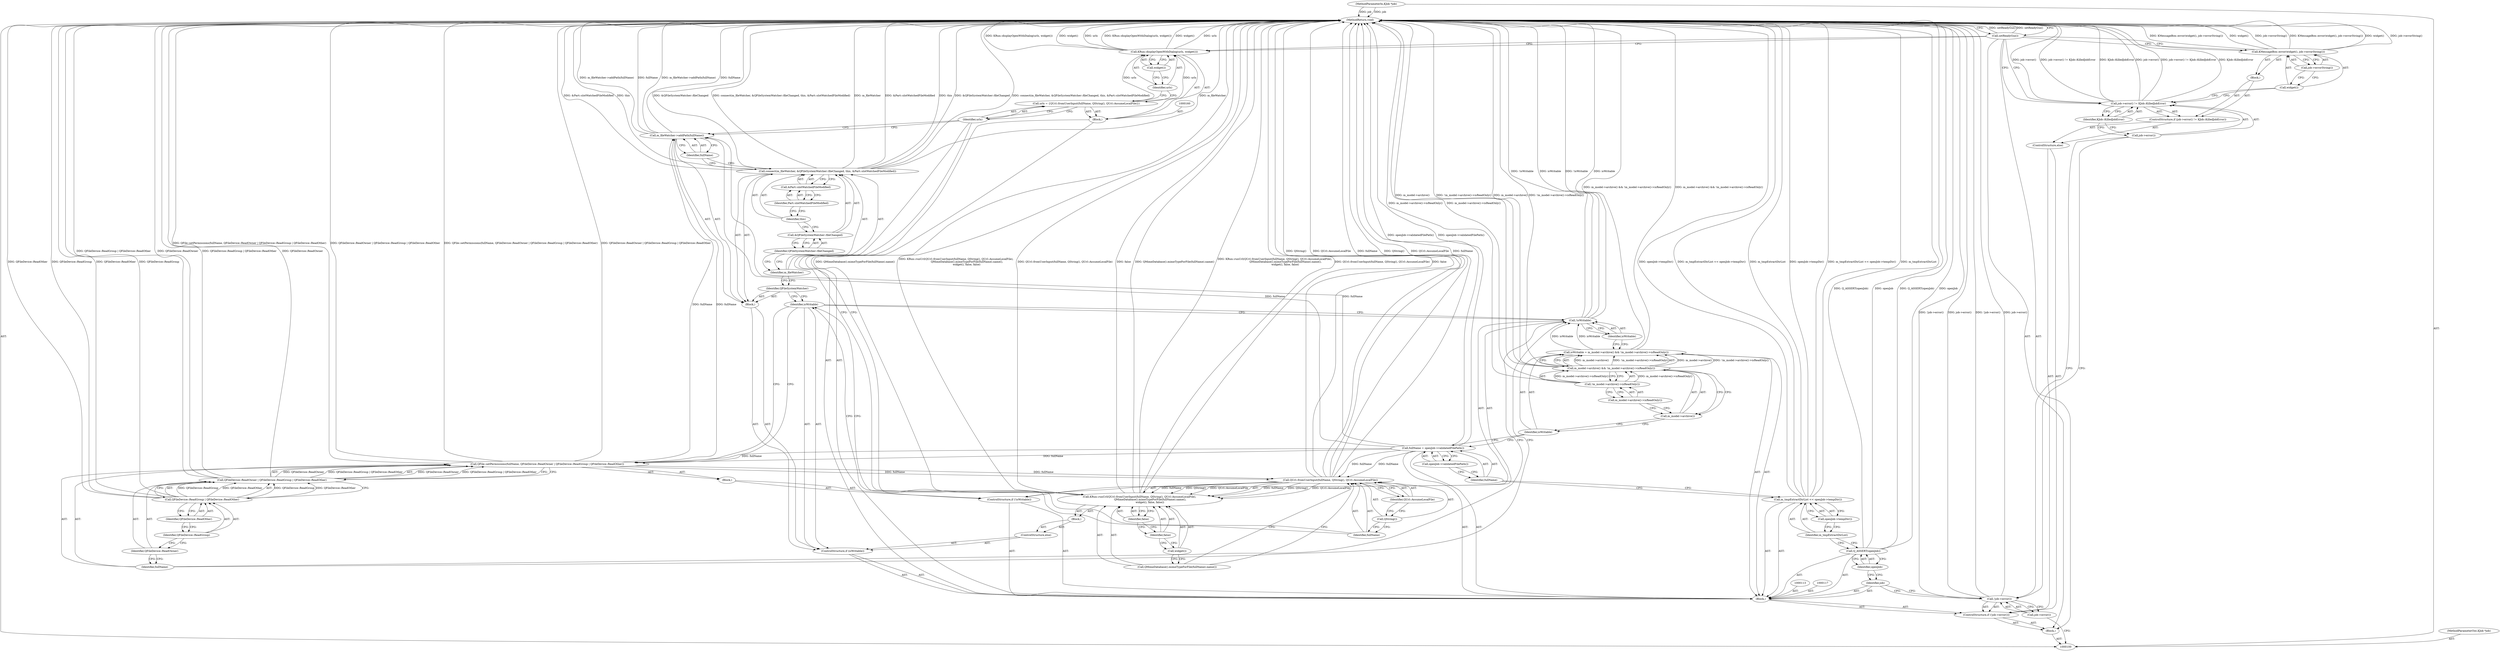 digraph "0_kde_82fdfd24d46966a117fa625b68784735a40f9065" {
"1000176" [label="(MethodReturn,void)"];
"1000101" [label="(MethodParameterIn,KJob *job)"];
"1000290" [label="(MethodParameterOut,KJob *job)"];
"1000114" [label="(Call,fullName = openJob->validatedFilePath())"];
"1000115" [label="(Identifier,fullName)"];
"1000116" [label="(Call,openJob->validatedFilePath())"];
"1000118" [label="(Call,isWritable = m_model->archive() && !m_model->archive()->isReadOnly())"];
"1000119" [label="(Identifier,isWritable)"];
"1000120" [label="(Call,m_model->archive() && !m_model->archive()->isReadOnly())"];
"1000121" [label="(Call,m_model->archive())"];
"1000122" [label="(Call,!m_model->archive()->isReadOnly())"];
"1000123" [label="(Call,m_model->archive()->isReadOnly())"];
"1000106" [label="(Block,)"];
"1000125" [label="(Call,!isWritable)"];
"1000126" [label="(Identifier,isWritable)"];
"1000127" [label="(Block,)"];
"1000124" [label="(ControlStructure,if (!isWritable))"];
"1000128" [label="(Call,QFile::setPermissions(fullName, QFileDevice::ReadOwner | QFileDevice::ReadGroup | QFileDevice::ReadOther))"];
"1000129" [label="(Identifier,fullName)"];
"1000130" [label="(Call,QFileDevice::ReadOwner | QFileDevice::ReadGroup | QFileDevice::ReadOther)"];
"1000131" [label="(Identifier,QFileDevice::ReadOwner)"];
"1000132" [label="(Call,QFileDevice::ReadGroup | QFileDevice::ReadOther)"];
"1000133" [label="(Identifier,QFileDevice::ReadGroup)"];
"1000134" [label="(Identifier,QFileDevice::ReadOther)"];
"1000136" [label="(Identifier,isWritable)"];
"1000137" [label="(Block,)"];
"1000135" [label="(ControlStructure,if (isWritable))"];
"1000138" [label="(Identifier,QFileSystemWatcher)"];
"1000102" [label="(Block,)"];
"1000139" [label="(Call,connect(m_fileWatcher, &QFileSystemWatcher::fileChanged, this, &Part::slotWatchedFileModified))"];
"1000140" [label="(Identifier,m_fileWatcher)"];
"1000141" [label="(Call,&QFileSystemWatcher::fileChanged)"];
"1000142" [label="(Identifier,QFileSystemWatcher::fileChanged)"];
"1000143" [label="(Identifier,this)"];
"1000144" [label="(Call,&Part::slotWatchedFileModified)"];
"1000145" [label="(Identifier,Part::slotWatchedFileModified)"];
"1000146" [label="(Call,m_fileWatcher->addPath(fullName))"];
"1000147" [label="(Identifier,fullName)"];
"1000159" [label="(Block,)"];
"1000161" [label="(Call,urls = {QUrl::fromUserInput(fullName, QString(), QUrl::AssumeLocalFile)})"];
"1000162" [label="(Identifier,urls)"];
"1000163" [label="(Call,KRun::displayOpenWithDialog(urls, widget()))"];
"1000164" [label="(Identifier,urls)"];
"1000165" [label="(Call,widget())"];
"1000148" [label="(ControlStructure,else)"];
"1000149" [label="(Block,)"];
"1000150" [label="(Call,KRun::runUrl(QUrl::fromUserInput(fullName, QString(), QUrl::AssumeLocalFile),\n                          QMimeDatabase().mimeTypeForFile(fullName).name(),\n                         widget(), false, false))"];
"1000151" [label="(Call,QUrl::fromUserInput(fullName, QString(), QUrl::AssumeLocalFile))"];
"1000152" [label="(Identifier,fullName)"];
"1000153" [label="(Call,QString())"];
"1000154" [label="(Identifier,QUrl::AssumeLocalFile)"];
"1000155" [label="(Call,QMimeDatabase().mimeTypeForFile(fullName).name())"];
"1000103" [label="(ControlStructure,if (!job->error()))"];
"1000104" [label="(Call,!job->error())"];
"1000105" [label="(Call,job->error())"];
"1000156" [label="(Call,widget())"];
"1000157" [label="(Identifier,false)"];
"1000158" [label="(Identifier,false)"];
"1000167" [label="(ControlStructure,if (job->error() != KJob::KilledJobError))"];
"1000168" [label="(Call,job->error() != KJob::KilledJobError)"];
"1000169" [label="(Call,job->error())"];
"1000170" [label="(Identifier,KJob::KilledJobError)"];
"1000171" [label="(Block,)"];
"1000166" [label="(ControlStructure,else)"];
"1000173" [label="(Call,widget())"];
"1000174" [label="(Call,job->errorString())"];
"1000172" [label="(Call,KMessageBox::error(widget(), job->errorString()))"];
"1000175" [label="(Call,setReadyGui())"];
"1000107" [label="(Identifier,job)"];
"1000109" [label="(Identifier,openJob)"];
"1000108" [label="(Call,Q_ASSERT(openJob))"];
"1000112" [label="(Call,openJob->tempDir())"];
"1000110" [label="(Call,m_tmpExtractDirList << openJob->tempDir())"];
"1000111" [label="(Identifier,m_tmpExtractDirList)"];
"1000176" -> "1000100"  [label="AST: "];
"1000176" -> "1000175"  [label="CFG: "];
"1000172" -> "1000176"  [label="DDG: KMessageBox::error(widget(), job->errorString())"];
"1000172" -> "1000176"  [label="DDG: widget()"];
"1000172" -> "1000176"  [label="DDG: job->errorString()"];
"1000125" -> "1000176"  [label="DDG: !isWritable"];
"1000125" -> "1000176"  [label="DDG: isWritable"];
"1000108" -> "1000176"  [label="DDG: Q_ASSERT(openJob)"];
"1000108" -> "1000176"  [label="DDG: openJob"];
"1000150" -> "1000176"  [label="DDG: QUrl::fromUserInput(fullName, QString(), QUrl::AssumeLocalFile)"];
"1000150" -> "1000176"  [label="DDG: false"];
"1000150" -> "1000176"  [label="DDG: QMimeDatabase().mimeTypeForFile(fullName).name()"];
"1000150" -> "1000176"  [label="DDG: KRun::runUrl(QUrl::fromUserInput(fullName, QString(), QUrl::AssumeLocalFile),\n                          QMimeDatabase().mimeTypeForFile(fullName).name(),\n                         widget(), false, false)"];
"1000168" -> "1000176"  [label="DDG: job->error()"];
"1000168" -> "1000176"  [label="DDG: job->error() != KJob::KilledJobError"];
"1000168" -> "1000176"  [label="DDG: KJob::KilledJobError"];
"1000104" -> "1000176"  [label="DDG: !job->error()"];
"1000104" -> "1000176"  [label="DDG: job->error()"];
"1000120" -> "1000176"  [label="DDG: m_model->archive()"];
"1000120" -> "1000176"  [label="DDG: !m_model->archive()->isReadOnly()"];
"1000151" -> "1000176"  [label="DDG: QString()"];
"1000151" -> "1000176"  [label="DDG: QUrl::AssumeLocalFile"];
"1000151" -> "1000176"  [label="DDG: fullName"];
"1000128" -> "1000176"  [label="DDG: QFile::setPermissions(fullName, QFileDevice::ReadOwner | QFileDevice::ReadGroup | QFileDevice::ReadOther)"];
"1000128" -> "1000176"  [label="DDG: QFileDevice::ReadOwner | QFileDevice::ReadGroup | QFileDevice::ReadOther"];
"1000163" -> "1000176"  [label="DDG: urls"];
"1000163" -> "1000176"  [label="DDG: KRun::displayOpenWithDialog(urls, widget())"];
"1000163" -> "1000176"  [label="DDG: widget()"];
"1000122" -> "1000176"  [label="DDG: m_model->archive()->isReadOnly()"];
"1000130" -> "1000176"  [label="DDG: QFileDevice::ReadGroup | QFileDevice::ReadOther"];
"1000130" -> "1000176"  [label="DDG: QFileDevice::ReadOwner"];
"1000139" -> "1000176"  [label="DDG: &QFileSystemWatcher::fileChanged"];
"1000139" -> "1000176"  [label="DDG: connect(m_fileWatcher, &QFileSystemWatcher::fileChanged, this, &Part::slotWatchedFileModified)"];
"1000139" -> "1000176"  [label="DDG: m_fileWatcher"];
"1000139" -> "1000176"  [label="DDG: &Part::slotWatchedFileModified"];
"1000139" -> "1000176"  [label="DDG: this"];
"1000132" -> "1000176"  [label="DDG: QFileDevice::ReadOther"];
"1000132" -> "1000176"  [label="DDG: QFileDevice::ReadGroup"];
"1000110" -> "1000176"  [label="DDG: openJob->tempDir()"];
"1000110" -> "1000176"  [label="DDG: m_tmpExtractDirList << openJob->tempDir()"];
"1000110" -> "1000176"  [label="DDG: m_tmpExtractDirList"];
"1000101" -> "1000176"  [label="DDG: job"];
"1000118" -> "1000176"  [label="DDG: m_model->archive() && !m_model->archive()->isReadOnly()"];
"1000146" -> "1000176"  [label="DDG: m_fileWatcher->addPath(fullName)"];
"1000146" -> "1000176"  [label="DDG: fullName"];
"1000114" -> "1000176"  [label="DDG: openJob->validatedFilePath()"];
"1000175" -> "1000176"  [label="DDG: setReadyGui()"];
"1000101" -> "1000100"  [label="AST: "];
"1000101" -> "1000176"  [label="DDG: job"];
"1000290" -> "1000100"  [label="AST: "];
"1000114" -> "1000106"  [label="AST: "];
"1000114" -> "1000116"  [label="CFG: "];
"1000115" -> "1000114"  [label="AST: "];
"1000116" -> "1000114"  [label="AST: "];
"1000119" -> "1000114"  [label="CFG: "];
"1000114" -> "1000176"  [label="DDG: openJob->validatedFilePath()"];
"1000114" -> "1000128"  [label="DDG: fullName"];
"1000114" -> "1000146"  [label="DDG: fullName"];
"1000114" -> "1000151"  [label="DDG: fullName"];
"1000115" -> "1000114"  [label="AST: "];
"1000115" -> "1000110"  [label="CFG: "];
"1000116" -> "1000115"  [label="CFG: "];
"1000116" -> "1000114"  [label="AST: "];
"1000116" -> "1000115"  [label="CFG: "];
"1000114" -> "1000116"  [label="CFG: "];
"1000118" -> "1000106"  [label="AST: "];
"1000118" -> "1000120"  [label="CFG: "];
"1000119" -> "1000118"  [label="AST: "];
"1000120" -> "1000118"  [label="AST: "];
"1000126" -> "1000118"  [label="CFG: "];
"1000118" -> "1000176"  [label="DDG: m_model->archive() && !m_model->archive()->isReadOnly()"];
"1000120" -> "1000118"  [label="DDG: m_model->archive()"];
"1000120" -> "1000118"  [label="DDG: !m_model->archive()->isReadOnly()"];
"1000118" -> "1000125"  [label="DDG: isWritable"];
"1000119" -> "1000118"  [label="AST: "];
"1000119" -> "1000114"  [label="CFG: "];
"1000121" -> "1000119"  [label="CFG: "];
"1000120" -> "1000118"  [label="AST: "];
"1000120" -> "1000121"  [label="CFG: "];
"1000120" -> "1000122"  [label="CFG: "];
"1000121" -> "1000120"  [label="AST: "];
"1000122" -> "1000120"  [label="AST: "];
"1000118" -> "1000120"  [label="CFG: "];
"1000120" -> "1000176"  [label="DDG: m_model->archive()"];
"1000120" -> "1000176"  [label="DDG: !m_model->archive()->isReadOnly()"];
"1000120" -> "1000118"  [label="DDG: m_model->archive()"];
"1000120" -> "1000118"  [label="DDG: !m_model->archive()->isReadOnly()"];
"1000122" -> "1000120"  [label="DDG: m_model->archive()->isReadOnly()"];
"1000121" -> "1000120"  [label="AST: "];
"1000121" -> "1000119"  [label="CFG: "];
"1000123" -> "1000121"  [label="CFG: "];
"1000120" -> "1000121"  [label="CFG: "];
"1000122" -> "1000120"  [label="AST: "];
"1000122" -> "1000123"  [label="CFG: "];
"1000123" -> "1000122"  [label="AST: "];
"1000120" -> "1000122"  [label="CFG: "];
"1000122" -> "1000176"  [label="DDG: m_model->archive()->isReadOnly()"];
"1000122" -> "1000120"  [label="DDG: m_model->archive()->isReadOnly()"];
"1000123" -> "1000122"  [label="AST: "];
"1000123" -> "1000121"  [label="CFG: "];
"1000122" -> "1000123"  [label="CFG: "];
"1000106" -> "1000103"  [label="AST: "];
"1000107" -> "1000106"  [label="AST: "];
"1000108" -> "1000106"  [label="AST: "];
"1000110" -> "1000106"  [label="AST: "];
"1000113" -> "1000106"  [label="AST: "];
"1000114" -> "1000106"  [label="AST: "];
"1000117" -> "1000106"  [label="AST: "];
"1000118" -> "1000106"  [label="AST: "];
"1000124" -> "1000106"  [label="AST: "];
"1000135" -> "1000106"  [label="AST: "];
"1000159" -> "1000106"  [label="AST: "];
"1000125" -> "1000124"  [label="AST: "];
"1000125" -> "1000126"  [label="CFG: "];
"1000126" -> "1000125"  [label="AST: "];
"1000129" -> "1000125"  [label="CFG: "];
"1000136" -> "1000125"  [label="CFG: "];
"1000125" -> "1000176"  [label="DDG: !isWritable"];
"1000125" -> "1000176"  [label="DDG: isWritable"];
"1000118" -> "1000125"  [label="DDG: isWritable"];
"1000126" -> "1000125"  [label="AST: "];
"1000126" -> "1000118"  [label="CFG: "];
"1000125" -> "1000126"  [label="CFG: "];
"1000127" -> "1000124"  [label="AST: "];
"1000128" -> "1000127"  [label="AST: "];
"1000124" -> "1000106"  [label="AST: "];
"1000125" -> "1000124"  [label="AST: "];
"1000127" -> "1000124"  [label="AST: "];
"1000128" -> "1000127"  [label="AST: "];
"1000128" -> "1000130"  [label="CFG: "];
"1000129" -> "1000128"  [label="AST: "];
"1000130" -> "1000128"  [label="AST: "];
"1000136" -> "1000128"  [label="CFG: "];
"1000128" -> "1000176"  [label="DDG: QFile::setPermissions(fullName, QFileDevice::ReadOwner | QFileDevice::ReadGroup | QFileDevice::ReadOther)"];
"1000128" -> "1000176"  [label="DDG: QFileDevice::ReadOwner | QFileDevice::ReadGroup | QFileDevice::ReadOther"];
"1000114" -> "1000128"  [label="DDG: fullName"];
"1000130" -> "1000128"  [label="DDG: QFileDevice::ReadOwner"];
"1000130" -> "1000128"  [label="DDG: QFileDevice::ReadGroup | QFileDevice::ReadOther"];
"1000128" -> "1000146"  [label="DDG: fullName"];
"1000128" -> "1000151"  [label="DDG: fullName"];
"1000129" -> "1000128"  [label="AST: "];
"1000129" -> "1000125"  [label="CFG: "];
"1000131" -> "1000129"  [label="CFG: "];
"1000130" -> "1000128"  [label="AST: "];
"1000130" -> "1000132"  [label="CFG: "];
"1000131" -> "1000130"  [label="AST: "];
"1000132" -> "1000130"  [label="AST: "];
"1000128" -> "1000130"  [label="CFG: "];
"1000130" -> "1000176"  [label="DDG: QFileDevice::ReadGroup | QFileDevice::ReadOther"];
"1000130" -> "1000176"  [label="DDG: QFileDevice::ReadOwner"];
"1000130" -> "1000128"  [label="DDG: QFileDevice::ReadOwner"];
"1000130" -> "1000128"  [label="DDG: QFileDevice::ReadGroup | QFileDevice::ReadOther"];
"1000132" -> "1000130"  [label="DDG: QFileDevice::ReadGroup"];
"1000132" -> "1000130"  [label="DDG: QFileDevice::ReadOther"];
"1000131" -> "1000130"  [label="AST: "];
"1000131" -> "1000129"  [label="CFG: "];
"1000133" -> "1000131"  [label="CFG: "];
"1000132" -> "1000130"  [label="AST: "];
"1000132" -> "1000134"  [label="CFG: "];
"1000133" -> "1000132"  [label="AST: "];
"1000134" -> "1000132"  [label="AST: "];
"1000130" -> "1000132"  [label="CFG: "];
"1000132" -> "1000176"  [label="DDG: QFileDevice::ReadOther"];
"1000132" -> "1000176"  [label="DDG: QFileDevice::ReadGroup"];
"1000132" -> "1000130"  [label="DDG: QFileDevice::ReadGroup"];
"1000132" -> "1000130"  [label="DDG: QFileDevice::ReadOther"];
"1000133" -> "1000132"  [label="AST: "];
"1000133" -> "1000131"  [label="CFG: "];
"1000134" -> "1000133"  [label="CFG: "];
"1000134" -> "1000132"  [label="AST: "];
"1000134" -> "1000133"  [label="CFG: "];
"1000132" -> "1000134"  [label="CFG: "];
"1000136" -> "1000135"  [label="AST: "];
"1000136" -> "1000128"  [label="CFG: "];
"1000136" -> "1000125"  [label="CFG: "];
"1000138" -> "1000136"  [label="CFG: "];
"1000152" -> "1000136"  [label="CFG: "];
"1000137" -> "1000135"  [label="AST: "];
"1000138" -> "1000137"  [label="AST: "];
"1000139" -> "1000137"  [label="AST: "];
"1000146" -> "1000137"  [label="AST: "];
"1000135" -> "1000106"  [label="AST: "];
"1000136" -> "1000135"  [label="AST: "];
"1000137" -> "1000135"  [label="AST: "];
"1000148" -> "1000135"  [label="AST: "];
"1000138" -> "1000137"  [label="AST: "];
"1000138" -> "1000136"  [label="CFG: "];
"1000140" -> "1000138"  [label="CFG: "];
"1000102" -> "1000100"  [label="AST: "];
"1000103" -> "1000102"  [label="AST: "];
"1000175" -> "1000102"  [label="AST: "];
"1000139" -> "1000137"  [label="AST: "];
"1000139" -> "1000144"  [label="CFG: "];
"1000140" -> "1000139"  [label="AST: "];
"1000141" -> "1000139"  [label="AST: "];
"1000143" -> "1000139"  [label="AST: "];
"1000144" -> "1000139"  [label="AST: "];
"1000147" -> "1000139"  [label="CFG: "];
"1000139" -> "1000176"  [label="DDG: &QFileSystemWatcher::fileChanged"];
"1000139" -> "1000176"  [label="DDG: connect(m_fileWatcher, &QFileSystemWatcher::fileChanged, this, &Part::slotWatchedFileModified)"];
"1000139" -> "1000176"  [label="DDG: m_fileWatcher"];
"1000139" -> "1000176"  [label="DDG: &Part::slotWatchedFileModified"];
"1000139" -> "1000176"  [label="DDG: this"];
"1000140" -> "1000139"  [label="AST: "];
"1000140" -> "1000138"  [label="CFG: "];
"1000142" -> "1000140"  [label="CFG: "];
"1000141" -> "1000139"  [label="AST: "];
"1000141" -> "1000142"  [label="CFG: "];
"1000142" -> "1000141"  [label="AST: "];
"1000143" -> "1000141"  [label="CFG: "];
"1000142" -> "1000141"  [label="AST: "];
"1000142" -> "1000140"  [label="CFG: "];
"1000141" -> "1000142"  [label="CFG: "];
"1000143" -> "1000139"  [label="AST: "];
"1000143" -> "1000141"  [label="CFG: "];
"1000145" -> "1000143"  [label="CFG: "];
"1000144" -> "1000139"  [label="AST: "];
"1000144" -> "1000145"  [label="CFG: "];
"1000145" -> "1000144"  [label="AST: "];
"1000139" -> "1000144"  [label="CFG: "];
"1000145" -> "1000144"  [label="AST: "];
"1000145" -> "1000143"  [label="CFG: "];
"1000144" -> "1000145"  [label="CFG: "];
"1000146" -> "1000137"  [label="AST: "];
"1000146" -> "1000147"  [label="CFG: "];
"1000147" -> "1000146"  [label="AST: "];
"1000162" -> "1000146"  [label="CFG: "];
"1000146" -> "1000176"  [label="DDG: m_fileWatcher->addPath(fullName)"];
"1000146" -> "1000176"  [label="DDG: fullName"];
"1000128" -> "1000146"  [label="DDG: fullName"];
"1000114" -> "1000146"  [label="DDG: fullName"];
"1000147" -> "1000146"  [label="AST: "];
"1000147" -> "1000139"  [label="CFG: "];
"1000146" -> "1000147"  [label="CFG: "];
"1000159" -> "1000106"  [label="AST: "];
"1000160" -> "1000159"  [label="AST: "];
"1000161" -> "1000159"  [label="AST: "];
"1000163" -> "1000159"  [label="AST: "];
"1000161" -> "1000159"  [label="AST: "];
"1000161" -> "1000162"  [label="CFG: "];
"1000162" -> "1000161"  [label="AST: "];
"1000164" -> "1000161"  [label="CFG: "];
"1000161" -> "1000163"  [label="DDG: urls"];
"1000162" -> "1000161"  [label="AST: "];
"1000162" -> "1000146"  [label="CFG: "];
"1000162" -> "1000150"  [label="CFG: "];
"1000161" -> "1000162"  [label="CFG: "];
"1000163" -> "1000159"  [label="AST: "];
"1000163" -> "1000165"  [label="CFG: "];
"1000164" -> "1000163"  [label="AST: "];
"1000165" -> "1000163"  [label="AST: "];
"1000175" -> "1000163"  [label="CFG: "];
"1000163" -> "1000176"  [label="DDG: urls"];
"1000163" -> "1000176"  [label="DDG: KRun::displayOpenWithDialog(urls, widget())"];
"1000163" -> "1000176"  [label="DDG: widget()"];
"1000161" -> "1000163"  [label="DDG: urls"];
"1000164" -> "1000163"  [label="AST: "];
"1000164" -> "1000161"  [label="CFG: "];
"1000165" -> "1000164"  [label="CFG: "];
"1000165" -> "1000163"  [label="AST: "];
"1000165" -> "1000164"  [label="CFG: "];
"1000163" -> "1000165"  [label="CFG: "];
"1000148" -> "1000135"  [label="AST: "];
"1000149" -> "1000148"  [label="AST: "];
"1000149" -> "1000148"  [label="AST: "];
"1000150" -> "1000149"  [label="AST: "];
"1000150" -> "1000149"  [label="AST: "];
"1000150" -> "1000158"  [label="CFG: "];
"1000151" -> "1000150"  [label="AST: "];
"1000155" -> "1000150"  [label="AST: "];
"1000156" -> "1000150"  [label="AST: "];
"1000157" -> "1000150"  [label="AST: "];
"1000158" -> "1000150"  [label="AST: "];
"1000162" -> "1000150"  [label="CFG: "];
"1000150" -> "1000176"  [label="DDG: QUrl::fromUserInput(fullName, QString(), QUrl::AssumeLocalFile)"];
"1000150" -> "1000176"  [label="DDG: false"];
"1000150" -> "1000176"  [label="DDG: QMimeDatabase().mimeTypeForFile(fullName).name()"];
"1000150" -> "1000176"  [label="DDG: KRun::runUrl(QUrl::fromUserInput(fullName, QString(), QUrl::AssumeLocalFile),\n                          QMimeDatabase().mimeTypeForFile(fullName).name(),\n                         widget(), false, false)"];
"1000151" -> "1000150"  [label="DDG: fullName"];
"1000151" -> "1000150"  [label="DDG: QString()"];
"1000151" -> "1000150"  [label="DDG: QUrl::AssumeLocalFile"];
"1000151" -> "1000150"  [label="AST: "];
"1000151" -> "1000154"  [label="CFG: "];
"1000152" -> "1000151"  [label="AST: "];
"1000153" -> "1000151"  [label="AST: "];
"1000154" -> "1000151"  [label="AST: "];
"1000155" -> "1000151"  [label="CFG: "];
"1000151" -> "1000176"  [label="DDG: QString()"];
"1000151" -> "1000176"  [label="DDG: QUrl::AssumeLocalFile"];
"1000151" -> "1000176"  [label="DDG: fullName"];
"1000151" -> "1000150"  [label="DDG: fullName"];
"1000151" -> "1000150"  [label="DDG: QString()"];
"1000151" -> "1000150"  [label="DDG: QUrl::AssumeLocalFile"];
"1000128" -> "1000151"  [label="DDG: fullName"];
"1000114" -> "1000151"  [label="DDG: fullName"];
"1000152" -> "1000151"  [label="AST: "];
"1000152" -> "1000136"  [label="CFG: "];
"1000153" -> "1000152"  [label="CFG: "];
"1000153" -> "1000151"  [label="AST: "];
"1000153" -> "1000152"  [label="CFG: "];
"1000154" -> "1000153"  [label="CFG: "];
"1000154" -> "1000151"  [label="AST: "];
"1000154" -> "1000153"  [label="CFG: "];
"1000151" -> "1000154"  [label="CFG: "];
"1000155" -> "1000150"  [label="AST: "];
"1000155" -> "1000151"  [label="CFG: "];
"1000156" -> "1000155"  [label="CFG: "];
"1000103" -> "1000102"  [label="AST: "];
"1000104" -> "1000103"  [label="AST: "];
"1000106" -> "1000103"  [label="AST: "];
"1000166" -> "1000103"  [label="AST: "];
"1000104" -> "1000103"  [label="AST: "];
"1000104" -> "1000105"  [label="CFG: "];
"1000105" -> "1000104"  [label="AST: "];
"1000107" -> "1000104"  [label="CFG: "];
"1000169" -> "1000104"  [label="CFG: "];
"1000104" -> "1000176"  [label="DDG: !job->error()"];
"1000104" -> "1000176"  [label="DDG: job->error()"];
"1000105" -> "1000104"  [label="AST: "];
"1000105" -> "1000100"  [label="CFG: "];
"1000104" -> "1000105"  [label="CFG: "];
"1000156" -> "1000150"  [label="AST: "];
"1000156" -> "1000155"  [label="CFG: "];
"1000157" -> "1000156"  [label="CFG: "];
"1000157" -> "1000150"  [label="AST: "];
"1000157" -> "1000156"  [label="CFG: "];
"1000158" -> "1000157"  [label="CFG: "];
"1000158" -> "1000150"  [label="AST: "];
"1000158" -> "1000157"  [label="CFG: "];
"1000150" -> "1000158"  [label="CFG: "];
"1000167" -> "1000166"  [label="AST: "];
"1000168" -> "1000167"  [label="AST: "];
"1000171" -> "1000167"  [label="AST: "];
"1000168" -> "1000167"  [label="AST: "];
"1000168" -> "1000170"  [label="CFG: "];
"1000169" -> "1000168"  [label="AST: "];
"1000170" -> "1000168"  [label="AST: "];
"1000173" -> "1000168"  [label="CFG: "];
"1000175" -> "1000168"  [label="CFG: "];
"1000168" -> "1000176"  [label="DDG: job->error()"];
"1000168" -> "1000176"  [label="DDG: job->error() != KJob::KilledJobError"];
"1000168" -> "1000176"  [label="DDG: KJob::KilledJobError"];
"1000169" -> "1000168"  [label="AST: "];
"1000169" -> "1000104"  [label="CFG: "];
"1000170" -> "1000169"  [label="CFG: "];
"1000170" -> "1000168"  [label="AST: "];
"1000170" -> "1000169"  [label="CFG: "];
"1000168" -> "1000170"  [label="CFG: "];
"1000171" -> "1000167"  [label="AST: "];
"1000172" -> "1000171"  [label="AST: "];
"1000166" -> "1000103"  [label="AST: "];
"1000167" -> "1000166"  [label="AST: "];
"1000173" -> "1000172"  [label="AST: "];
"1000173" -> "1000168"  [label="CFG: "];
"1000174" -> "1000173"  [label="CFG: "];
"1000174" -> "1000172"  [label="AST: "];
"1000174" -> "1000173"  [label="CFG: "];
"1000172" -> "1000174"  [label="CFG: "];
"1000172" -> "1000171"  [label="AST: "];
"1000172" -> "1000174"  [label="CFG: "];
"1000173" -> "1000172"  [label="AST: "];
"1000174" -> "1000172"  [label="AST: "];
"1000175" -> "1000172"  [label="CFG: "];
"1000172" -> "1000176"  [label="DDG: KMessageBox::error(widget(), job->errorString())"];
"1000172" -> "1000176"  [label="DDG: widget()"];
"1000172" -> "1000176"  [label="DDG: job->errorString()"];
"1000175" -> "1000102"  [label="AST: "];
"1000175" -> "1000163"  [label="CFG: "];
"1000175" -> "1000172"  [label="CFG: "];
"1000175" -> "1000168"  [label="CFG: "];
"1000176" -> "1000175"  [label="CFG: "];
"1000175" -> "1000176"  [label="DDG: setReadyGui()"];
"1000107" -> "1000106"  [label="AST: "];
"1000107" -> "1000104"  [label="CFG: "];
"1000109" -> "1000107"  [label="CFG: "];
"1000109" -> "1000108"  [label="AST: "];
"1000109" -> "1000107"  [label="CFG: "];
"1000108" -> "1000109"  [label="CFG: "];
"1000108" -> "1000106"  [label="AST: "];
"1000108" -> "1000109"  [label="CFG: "];
"1000109" -> "1000108"  [label="AST: "];
"1000111" -> "1000108"  [label="CFG: "];
"1000108" -> "1000176"  [label="DDG: Q_ASSERT(openJob)"];
"1000108" -> "1000176"  [label="DDG: openJob"];
"1000112" -> "1000110"  [label="AST: "];
"1000112" -> "1000111"  [label="CFG: "];
"1000110" -> "1000112"  [label="CFG: "];
"1000110" -> "1000106"  [label="AST: "];
"1000110" -> "1000112"  [label="CFG: "];
"1000111" -> "1000110"  [label="AST: "];
"1000112" -> "1000110"  [label="AST: "];
"1000115" -> "1000110"  [label="CFG: "];
"1000110" -> "1000176"  [label="DDG: openJob->tempDir()"];
"1000110" -> "1000176"  [label="DDG: m_tmpExtractDirList << openJob->tempDir()"];
"1000110" -> "1000176"  [label="DDG: m_tmpExtractDirList"];
"1000111" -> "1000110"  [label="AST: "];
"1000111" -> "1000108"  [label="CFG: "];
"1000112" -> "1000111"  [label="CFG: "];
}
